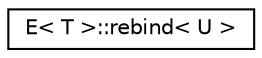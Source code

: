 digraph "Graphical Class Hierarchy"
{
  edge [fontname="Helvetica",fontsize="10",labelfontname="Helvetica",labelfontsize="10"];
  node [fontname="Helvetica",fontsize="10",shape=record];
  rankdir="LR";
  Node0 [label="E\< T \>::rebind\< U \>",height=0.2,width=0.4,color="black", fillcolor="white", style="filled",URL="$struct_e_1_1rebind.html"];
}
